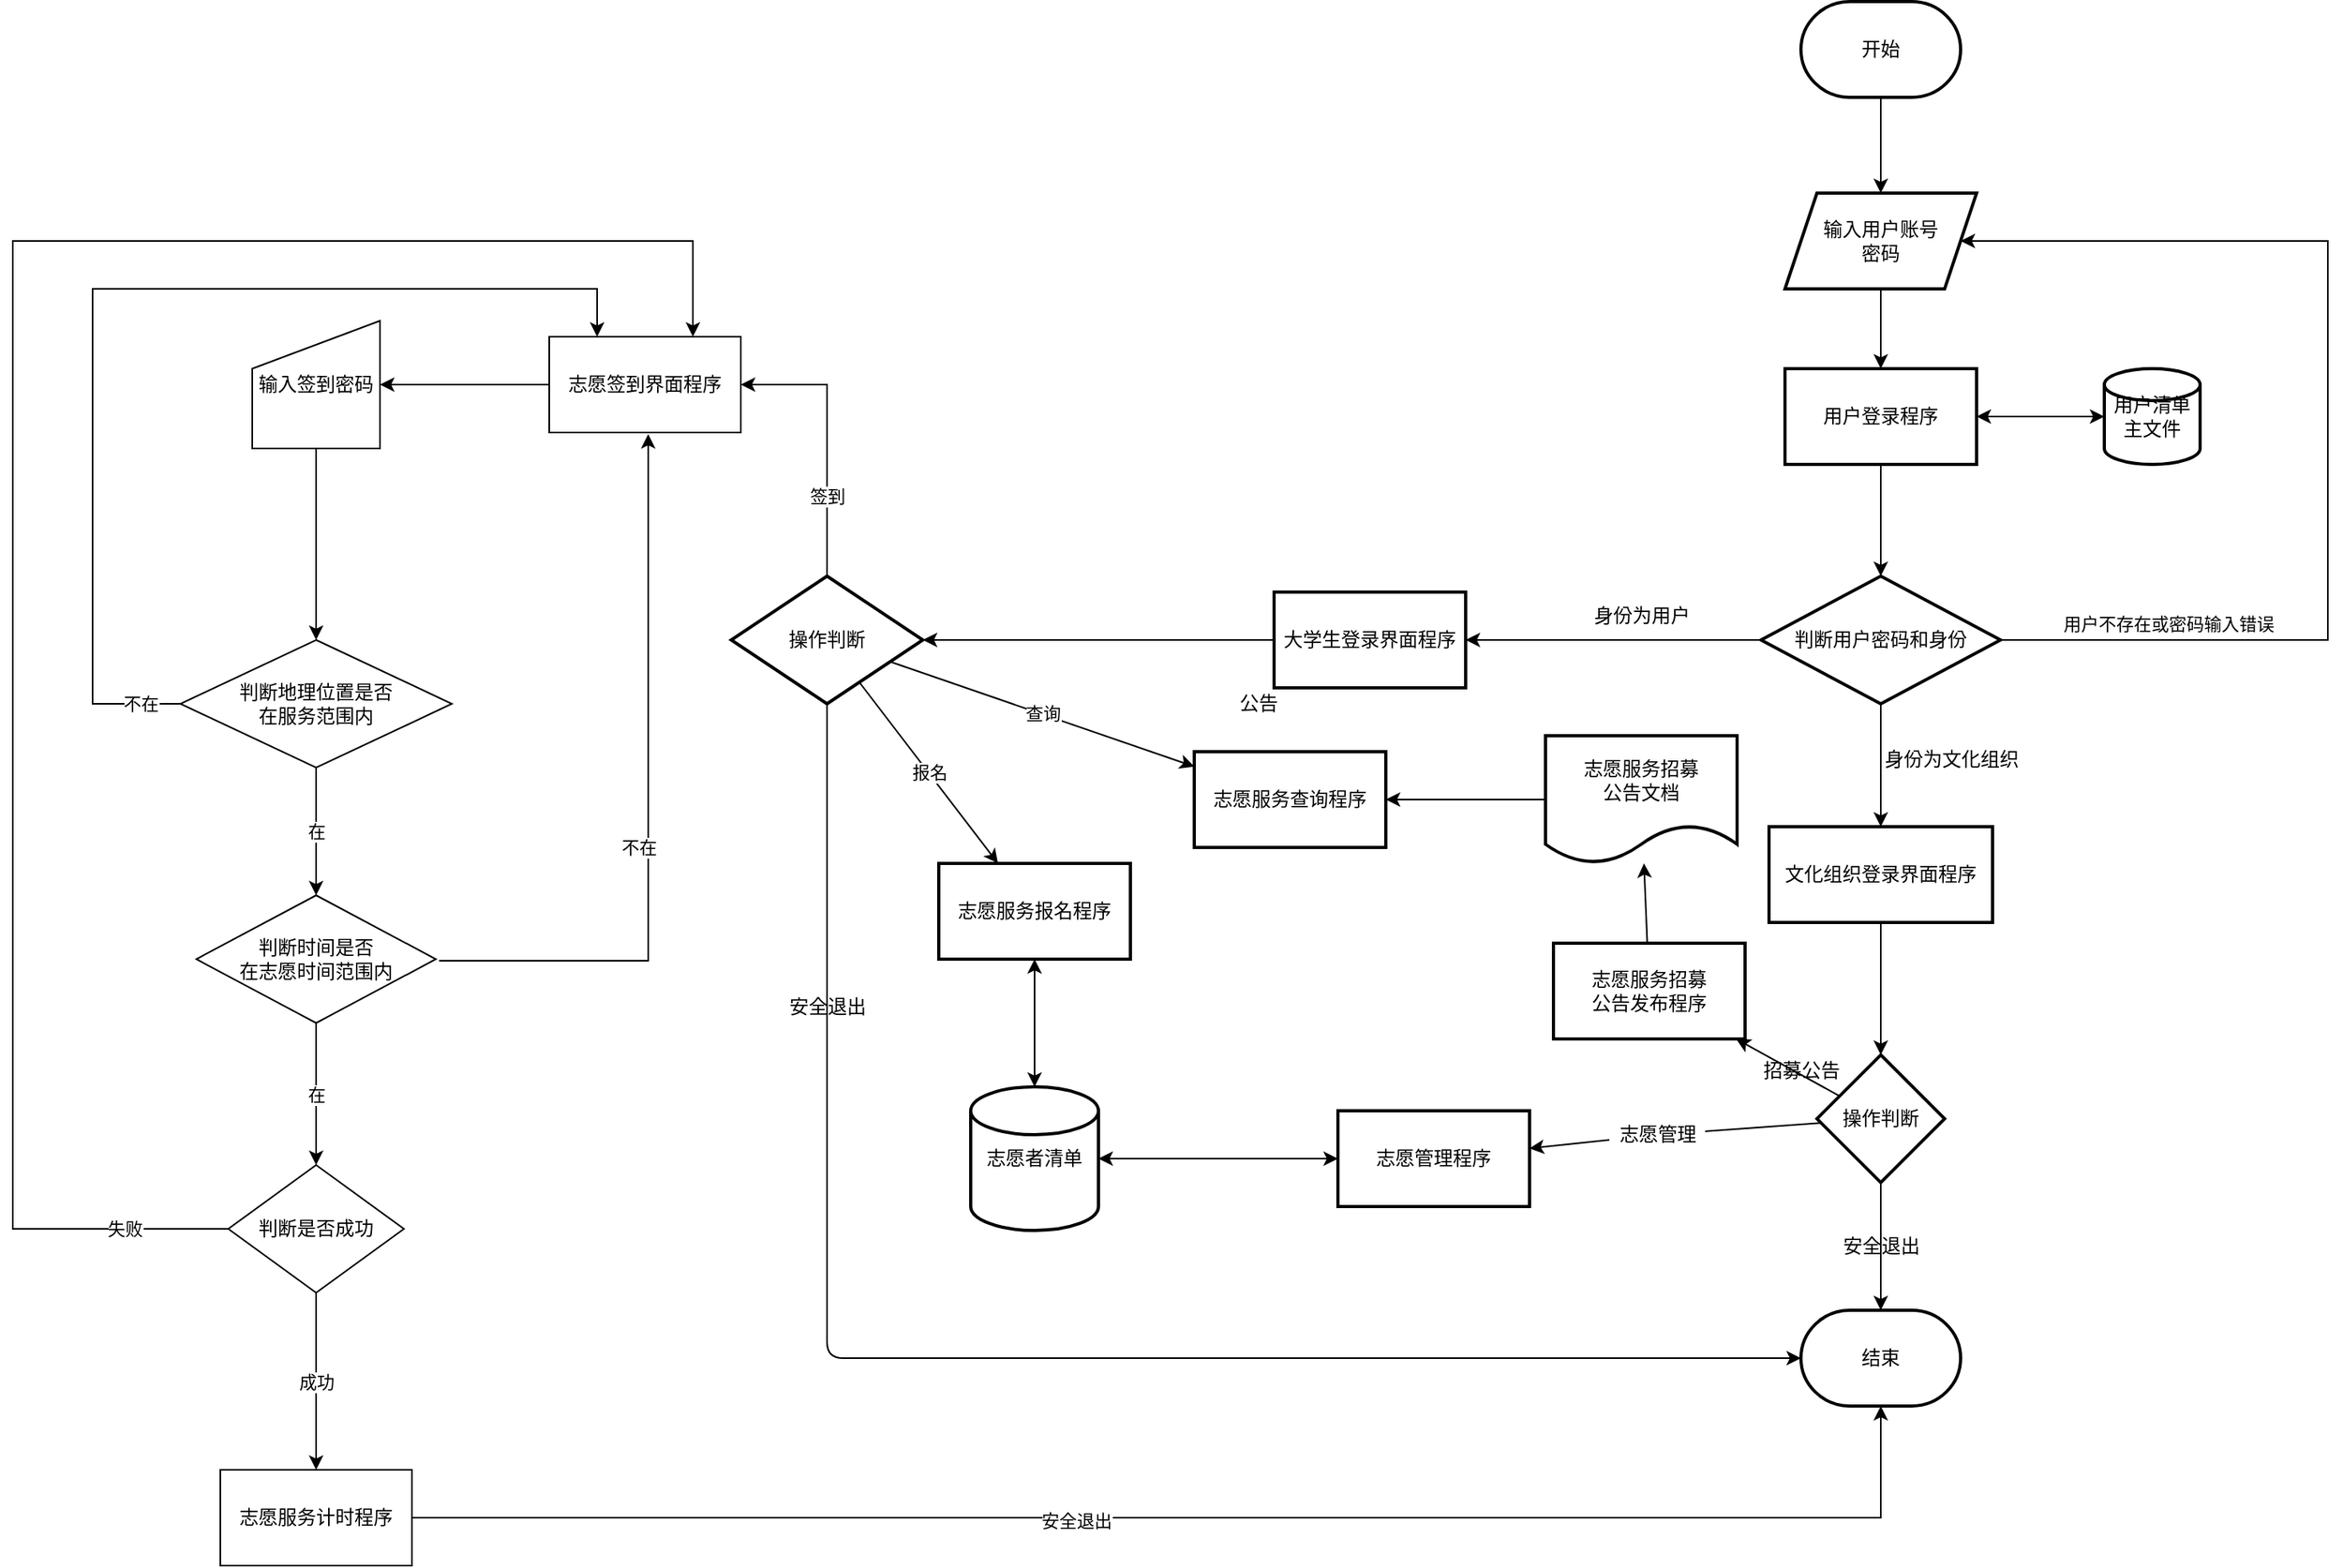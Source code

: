 <mxfile version="20.5.3" type="device"><diagram id="QtzInjxHLU12eXAC0rWV" name="第 1 页"><mxGraphModel dx="1562" dy="475" grid="1" gridSize="10" guides="1" tooltips="1" connect="1" arrows="1" fold="1" page="1" pageScale="1" pageWidth="827" pageHeight="1169" math="0" shadow="0"><root><mxCell id="0"/><mxCell id="1" parent="0"/><mxCell id="9" value="" style="edgeStyle=none;html=1;" parent="1" source="2" target="8" edge="1"><mxGeometry relative="1" as="geometry"/></mxCell><mxCell id="2" value="开始" style="strokeWidth=2;html=1;shape=mxgraph.flowchart.terminator;whiteSpace=wrap;" parent="1" vertex="1"><mxGeometry x="450" y="140" width="100" height="60" as="geometry"/></mxCell><mxCell id="13" value="" style="edgeStyle=none;html=1;" parent="1" source="8" target="12" edge="1"><mxGeometry relative="1" as="geometry"/></mxCell><mxCell id="8" value="输入用户账号&lt;br&gt;密码" style="shape=parallelogram;perimeter=parallelogramPerimeter;whiteSpace=wrap;html=1;fixedSize=1;strokeWidth=2;" parent="1" vertex="1"><mxGeometry x="440" y="260" width="120" height="60" as="geometry"/></mxCell><mxCell id="16" style="edgeStyle=none;html=1;exitX=1;exitY=0.5;exitDx=0;exitDy=0;" parent="1" source="12" target="14" edge="1"><mxGeometry relative="1" as="geometry"/></mxCell><mxCell id="18" value="" style="edgeStyle=none;html=1;" parent="1" source="12" target="17" edge="1"><mxGeometry relative="1" as="geometry"/></mxCell><mxCell id="12" value="用户登录程序" style="whiteSpace=wrap;html=1;strokeWidth=2;" parent="1" vertex="1"><mxGeometry x="440" y="370" width="120" height="60" as="geometry"/></mxCell><mxCell id="15" value="" style="edgeStyle=none;html=1;" parent="1" source="14" target="12" edge="1"><mxGeometry relative="1" as="geometry"/></mxCell><mxCell id="14" value="用户清单主文件" style="strokeWidth=2;html=1;shape=mxgraph.flowchart.database;whiteSpace=wrap;" parent="1" vertex="1"><mxGeometry x="640" y="370" width="60" height="60" as="geometry"/></mxCell><mxCell id="23" value="" style="edgeStyle=none;html=1;" parent="1" source="17" target="22" edge="1"><mxGeometry relative="1" as="geometry"/></mxCell><mxCell id="25" value="" style="edgeStyle=none;html=1;" parent="1" source="17" target="24" edge="1"><mxGeometry relative="1" as="geometry"/></mxCell><mxCell id="17" value="判断用户密码和身份" style="rhombus;whiteSpace=wrap;html=1;strokeWidth=2;" parent="1" vertex="1"><mxGeometry x="425" y="500" width="150" height="80" as="geometry"/></mxCell><mxCell id="19" value="结束" style="strokeWidth=2;html=1;shape=mxgraph.flowchart.terminator;whiteSpace=wrap;" parent="1" vertex="1"><mxGeometry x="450" y="960" width="100" height="60" as="geometry"/></mxCell><mxCell id="27" value="" style="edgeStyle=none;html=1;" parent="1" source="22" target="26" edge="1"><mxGeometry relative="1" as="geometry"/></mxCell><mxCell id="22" value="大学生登录界面程序" style="whiteSpace=wrap;html=1;strokeWidth=2;" parent="1" vertex="1"><mxGeometry x="120" y="510" width="120" height="60" as="geometry"/></mxCell><mxCell id="37" value="" style="edgeStyle=none;html=1;" parent="1" source="24" target="36" edge="1"><mxGeometry relative="1" as="geometry"/></mxCell><mxCell id="24" value="文化组织登录界面程序" style="whiteSpace=wrap;html=1;strokeWidth=2;" parent="1" vertex="1"><mxGeometry x="430" y="657" width="140" height="60" as="geometry"/></mxCell><mxCell id="35" value="查询" style="edgeStyle=none;html=1;" parent="1" source="26" target="34" edge="1"><mxGeometry relative="1" as="geometry"/></mxCell><mxCell id="54" value="报名" style="edgeStyle=none;html=1;" parent="1" source="26" target="53" edge="1"><mxGeometry relative="1" as="geometry"/></mxCell><mxCell id="57" style="edgeStyle=none;html=1;exitX=0.5;exitY=1;exitDx=0;exitDy=0;" parent="1" source="26" target="19" edge="1"><mxGeometry relative="1" as="geometry"><mxPoint x="250" y="940" as="targetPoint"/><Array as="points"><mxPoint x="-160" y="930"/><mxPoint x="-160" y="990"/></Array></mxGeometry></mxCell><mxCell id="NZvL3vbqVw1lVClLTd5I-107" value="签到" style="edgeStyle=orthogonalEdgeStyle;rounded=0;orthogonalLoop=1;jettySize=auto;html=1;entryX=1;entryY=0.5;entryDx=0;entryDy=0;" parent="1" source="26" target="NZvL3vbqVw1lVClLTd5I-68" edge="1"><mxGeometry x="-0.412" relative="1" as="geometry"><mxPoint y="1" as="offset"/></mxGeometry></mxCell><mxCell id="26" value="操作判断" style="rhombus;whiteSpace=wrap;html=1;strokeWidth=2;" parent="1" vertex="1"><mxGeometry x="-220" y="500" width="120" height="80" as="geometry"/></mxCell><mxCell id="29" value="身份为用户" style="text;html=1;align=center;verticalAlign=middle;resizable=0;points=[];autosize=1;strokeColor=none;fillColor=none;" parent="1" vertex="1"><mxGeometry x="310" y="510" width="80" height="30" as="geometry"/></mxCell><mxCell id="30" value="身份为文化组织" style="text;html=1;align=center;verticalAlign=middle;resizable=0;points=[];autosize=1;strokeColor=none;fillColor=none;" parent="1" vertex="1"><mxGeometry x="489" y="600" width="110" height="30" as="geometry"/></mxCell><mxCell id="31" value="公告" style="text;html=1;align=center;verticalAlign=middle;resizable=0;points=[];autosize=1;strokeColor=none;fillColor=none;" parent="1" vertex="1"><mxGeometry x="90" y="570" width="40" height="20" as="geometry"/></mxCell><mxCell id="34" value="志愿服务查询程序" style="whiteSpace=wrap;html=1;strokeWidth=2;" parent="1" vertex="1"><mxGeometry x="70" y="610" width="120" height="60" as="geometry"/></mxCell><mxCell id="39" value="" style="edgeStyle=none;html=1;" parent="1" source="36" target="38" edge="1"><mxGeometry relative="1" as="geometry"/></mxCell><mxCell id="47" value="" style="edgeStyle=none;html=1;startArrow=none;" parent="1" source="48" target="46" edge="1"><mxGeometry relative="1" as="geometry"/></mxCell><mxCell id="59" style="edgeStyle=none;html=1;exitX=0.5;exitY=1;exitDx=0;exitDy=0;entryX=0.5;entryY=0;entryDx=0;entryDy=0;entryPerimeter=0;" parent="1" source="36" target="19" edge="1"><mxGeometry relative="1" as="geometry"><mxPoint x="690" y="930" as="targetPoint"/><Array as="points"><mxPoint x="500" y="930"/></Array></mxGeometry></mxCell><mxCell id="36" value="操作判断" style="rhombus;whiteSpace=wrap;html=1;strokeWidth=2;" parent="1" vertex="1"><mxGeometry x="460" y="800" width="80" height="80" as="geometry"/></mxCell><mxCell id="44" value="" style="edgeStyle=none;html=1;" parent="1" source="38" target="43" edge="1"><mxGeometry relative="1" as="geometry"/></mxCell><mxCell id="38" value="志愿服务招募&lt;br&gt;公告发布程序" style="whiteSpace=wrap;html=1;strokeWidth=2;" parent="1" vertex="1"><mxGeometry x="295" y="730" width="120" height="60" as="geometry"/></mxCell><mxCell id="40" value="招募公告" style="text;html=1;align=center;verticalAlign=middle;resizable=0;points=[];autosize=1;strokeColor=none;fillColor=none;" parent="1" vertex="1"><mxGeometry x="415" y="795" width="70" height="30" as="geometry"/></mxCell><mxCell id="45" value="" style="edgeStyle=none;html=1;" parent="1" source="43" target="34" edge="1"><mxGeometry relative="1" as="geometry"/></mxCell><mxCell id="43" value="志愿服务招募&lt;br&gt;公告文档" style="shape=document;whiteSpace=wrap;html=1;boundedLbl=1;strokeWidth=2;" parent="1" vertex="1"><mxGeometry x="290" y="600" width="120" height="80" as="geometry"/></mxCell><mxCell id="52" style="edgeStyle=none;html=1;" parent="1" source="46" target="50" edge="1"><mxGeometry relative="1" as="geometry"/></mxCell><mxCell id="46" value="志愿管理程序" style="whiteSpace=wrap;html=1;strokeWidth=2;" parent="1" vertex="1"><mxGeometry x="160" y="835" width="120" height="60" as="geometry"/></mxCell><mxCell id="51" value="" style="edgeStyle=none;html=1;" parent="1" source="50" target="46" edge="1"><mxGeometry relative="1" as="geometry"/></mxCell><mxCell id="50" value="志愿者清单" style="strokeWidth=2;html=1;shape=mxgraph.flowchart.database;whiteSpace=wrap;" parent="1" vertex="1"><mxGeometry x="-70" y="820" width="80" height="90" as="geometry"/></mxCell><mxCell id="53" value="志愿服务报名程序" style="whiteSpace=wrap;html=1;strokeWidth=2;" parent="1" vertex="1"><mxGeometry x="-90" y="680" width="120" height="60" as="geometry"/></mxCell><mxCell id="58" value="安全退出" style="text;html=1;align=center;verticalAlign=middle;resizable=0;points=[];autosize=1;strokeColor=none;fillColor=none;rotation=0;" parent="1" vertex="1"><mxGeometry x="-190" y="760" width="60" height="20" as="geometry"/></mxCell><mxCell id="60" value="安全退出" style="text;html=1;align=center;verticalAlign=middle;resizable=0;points=[];autosize=1;strokeColor=none;fillColor=none;" parent="1" vertex="1"><mxGeometry x="470" y="910" width="60" height="20" as="geometry"/></mxCell><mxCell id="NZvL3vbqVw1lVClLTd5I-64" value="用户不存在或密码输入错误" style="endArrow=classic;html=1;rounded=0;exitX=1;exitY=0.5;exitDx=0;exitDy=0;entryX=1;entryY=0.5;entryDx=0;entryDy=0;" parent="1" source="17" target="8" edge="1"><mxGeometry x="-0.693" y="10" relative="1" as="geometry"><mxPoint x="620" y="540" as="sourcePoint"/><mxPoint x="720" y="540" as="targetPoint"/><Array as="points"><mxPoint x="780" y="540"/><mxPoint x="780" y="290"/></Array><mxPoint as="offset"/></mxGeometry></mxCell><mxCell id="NZvL3vbqVw1lVClLTd5I-66" value="" style="endArrow=classic;startArrow=classic;html=1;rounded=0;exitX=0.5;exitY=1;exitDx=0;exitDy=0;entryX=0.5;entryY=0;entryDx=0;entryDy=0;entryPerimeter=0;" parent="1" source="53" target="50" edge="1"><mxGeometry width="50" height="50" relative="1" as="geometry"><mxPoint x="370" y="860" as="sourcePoint"/><mxPoint x="420" y="810" as="targetPoint"/></mxGeometry></mxCell><mxCell id="48" value="志愿管理" style="text;html=1;align=center;verticalAlign=middle;resizable=0;points=[];autosize=1;strokeColor=none;fillColor=none;" parent="1" vertex="1"><mxGeometry x="330" y="840" width="60" height="20" as="geometry"/></mxCell><mxCell id="NZvL3vbqVw1lVClLTd5I-67" value="" style="edgeStyle=none;html=1;endArrow=none;" parent="1" source="36" target="48" edge="1"><mxGeometry relative="1" as="geometry"><mxPoint x="463.279" y="843.279" as="sourcePoint"/><mxPoint x="280" y="859.643" as="targetPoint"/></mxGeometry></mxCell><mxCell id="NZvL3vbqVw1lVClLTd5I-68" value="志愿签到界面程序" style="rounded=0;whiteSpace=wrap;html=1;" parent="1" vertex="1"><mxGeometry x="-334" y="350" width="120" height="60" as="geometry"/></mxCell><mxCell id="NZvL3vbqVw1lVClLTd5I-101" style="edgeStyle=orthogonalEdgeStyle;rounded=0;orthogonalLoop=1;jettySize=auto;html=1;exitX=0.5;exitY=1;exitDx=0;exitDy=0;entryX=0.5;entryY=0;entryDx=0;entryDy=0;" parent="1" source="NZvL3vbqVw1lVClLTd5I-71" target="NZvL3vbqVw1lVClLTd5I-77" edge="1"><mxGeometry relative="1" as="geometry"/></mxCell><mxCell id="NZvL3vbqVw1lVClLTd5I-71" value="输入签到密码" style="shape=manualInput;whiteSpace=wrap;html=1;" parent="1" vertex="1"><mxGeometry x="-520" y="340" width="80" height="80" as="geometry"/></mxCell><mxCell id="9A2RaUenNiPNa3UAvbwX-60" value="在" style="edgeStyle=orthogonalEdgeStyle;rounded=0;orthogonalLoop=1;jettySize=auto;html=1;entryX=0.5;entryY=0;entryDx=0;entryDy=0;" parent="1" source="NZvL3vbqVw1lVClLTd5I-77" target="NZvL3vbqVw1lVClLTd5I-88" edge="1"><mxGeometry relative="1" as="geometry"/></mxCell><mxCell id="M7OW0WHroBuQiKPBqcpV-67" value="不在" style="edgeStyle=orthogonalEdgeStyle;rounded=0;orthogonalLoop=1;jettySize=auto;html=1;entryX=0.25;entryY=0;entryDx=0;entryDy=0;" edge="1" parent="1" source="NZvL3vbqVw1lVClLTd5I-77" target="NZvL3vbqVw1lVClLTd5I-68"><mxGeometry x="-0.924" relative="1" as="geometry"><Array as="points"><mxPoint x="-620" y="580"/><mxPoint x="-620" y="320"/><mxPoint x="-304" y="320"/></Array><mxPoint as="offset"/></mxGeometry></mxCell><mxCell id="NZvL3vbqVw1lVClLTd5I-77" value="判断地理位置是否&lt;br&gt;在服务范围内" style="rhombus;whiteSpace=wrap;html=1;" parent="1" vertex="1"><mxGeometry x="-565" y="540" width="170" height="80" as="geometry"/></mxCell><mxCell id="NZvL3vbqVw1lVClLTd5I-82" value="" style="endArrow=classic;html=1;rounded=0;entryX=1;entryY=0.5;entryDx=0;entryDy=0;exitX=0;exitY=0.5;exitDx=0;exitDy=0;" parent="1" source="NZvL3vbqVw1lVClLTd5I-68" target="NZvL3vbqVw1lVClLTd5I-71" edge="1"><mxGeometry width="50" height="50" relative="1" as="geometry"><mxPoint x="-220" y="350" as="sourcePoint"/><mxPoint x="-110" y="250" as="targetPoint"/></mxGeometry></mxCell><mxCell id="M7OW0WHroBuQiKPBqcpV-68" style="edgeStyle=orthogonalEdgeStyle;rounded=0;orthogonalLoop=1;jettySize=auto;html=1;entryX=0.75;entryY=0;entryDx=0;entryDy=0;" edge="1" parent="1" source="NZvL3vbqVw1lVClLTd5I-85" target="NZvL3vbqVw1lVClLTd5I-68"><mxGeometry relative="1" as="geometry"><Array as="points"><mxPoint x="-670" y="909"/><mxPoint x="-670" y="290"/><mxPoint x="-244" y="290"/></Array></mxGeometry></mxCell><mxCell id="M7OW0WHroBuQiKPBqcpV-69" value="失败" style="edgeLabel;html=1;align=center;verticalAlign=middle;resizable=0;points=[];" vertex="1" connectable="0" parent="M7OW0WHroBuQiKPBqcpV-68"><mxGeometry x="-0.905" y="-1" relative="1" as="geometry"><mxPoint x="-6" y="1" as="offset"/></mxGeometry></mxCell><mxCell id="NZvL3vbqVw1lVClLTd5I-85" value="判断是否成功" style="rhombus;whiteSpace=wrap;html=1;" parent="1" vertex="1"><mxGeometry x="-535" y="869" width="110" height="80" as="geometry"/></mxCell><mxCell id="NZvL3vbqVw1lVClLTd5I-112" style="edgeStyle=orthogonalEdgeStyle;rounded=0;orthogonalLoop=1;jettySize=auto;html=1;entryX=0.5;entryY=1;entryDx=0;entryDy=0;entryPerimeter=0;" parent="1" source="NZvL3vbqVw1lVClLTd5I-86" target="19" edge="1"><mxGeometry relative="1" as="geometry"/></mxCell><mxCell id="NZvL3vbqVw1lVClLTd5I-115" value="安全退出" style="edgeLabel;html=1;align=center;verticalAlign=middle;resizable=0;points=[];" parent="NZvL3vbqVw1lVClLTd5I-112" vertex="1" connectable="0"><mxGeometry x="-0.162" y="-2" relative="1" as="geometry"><mxPoint x="1" as="offset"/></mxGeometry></mxCell><mxCell id="NZvL3vbqVw1lVClLTd5I-86" value="志愿服务计时程序" style="rounded=0;whiteSpace=wrap;html=1;" parent="1" vertex="1"><mxGeometry x="-540" y="1060" width="120" height="60" as="geometry"/></mxCell><mxCell id="NZvL3vbqVw1lVClLTd5I-87" value="成功" style="endArrow=classic;html=1;rounded=0;exitX=0.5;exitY=1;exitDx=0;exitDy=0;" parent="1" source="NZvL3vbqVw1lVClLTd5I-85" target="NZvL3vbqVw1lVClLTd5I-86" edge="1"><mxGeometry width="50" height="50" relative="1" as="geometry"><mxPoint x="-215" y="875" as="sourcePoint"/><mxPoint x="-165" y="825" as="targetPoint"/></mxGeometry></mxCell><mxCell id="NZvL3vbqVw1lVClLTd5I-106" style="edgeStyle=orthogonalEdgeStyle;rounded=0;orthogonalLoop=1;jettySize=auto;html=1;entryX=0.5;entryY=1;entryDx=0;entryDy=0;" parent="1" edge="1"><mxGeometry relative="1" as="geometry"><mxPoint x="-403" y="741" as="sourcePoint"/><mxPoint x="-272" y="411" as="targetPoint"/><Array as="points"><mxPoint x="-272" y="741"/></Array></mxGeometry></mxCell><mxCell id="NZvL3vbqVw1lVClLTd5I-110" value="不在" style="edgeLabel;html=1;align=center;verticalAlign=middle;resizable=0;points=[];" parent="NZvL3vbqVw1lVClLTd5I-106" vertex="1" connectable="0"><mxGeometry x="-0.153" y="5" relative="1" as="geometry"><mxPoint x="-1" y="-7" as="offset"/></mxGeometry></mxCell><mxCell id="NZvL3vbqVw1lVClLTd5I-88" value="判断时间是否&lt;br&gt;在志愿时间范围内" style="rhombus;whiteSpace=wrap;html=1;" parent="1" vertex="1"><mxGeometry x="-555" y="700" width="150" height="80" as="geometry"/></mxCell><mxCell id="NZvL3vbqVw1lVClLTd5I-91" value="在" style="endArrow=classic;html=1;rounded=0;exitX=0.5;exitY=1;exitDx=0;exitDy=0;entryX=0.5;entryY=0;entryDx=0;entryDy=0;" parent="1" source="NZvL3vbqVw1lVClLTd5I-88" target="NZvL3vbqVw1lVClLTd5I-85" edge="1"><mxGeometry width="50" height="50" relative="1" as="geometry"><mxPoint x="-220" y="830" as="sourcePoint"/><mxPoint x="-170" y="780" as="targetPoint"/></mxGeometry></mxCell></root></mxGraphModel></diagram></mxfile>